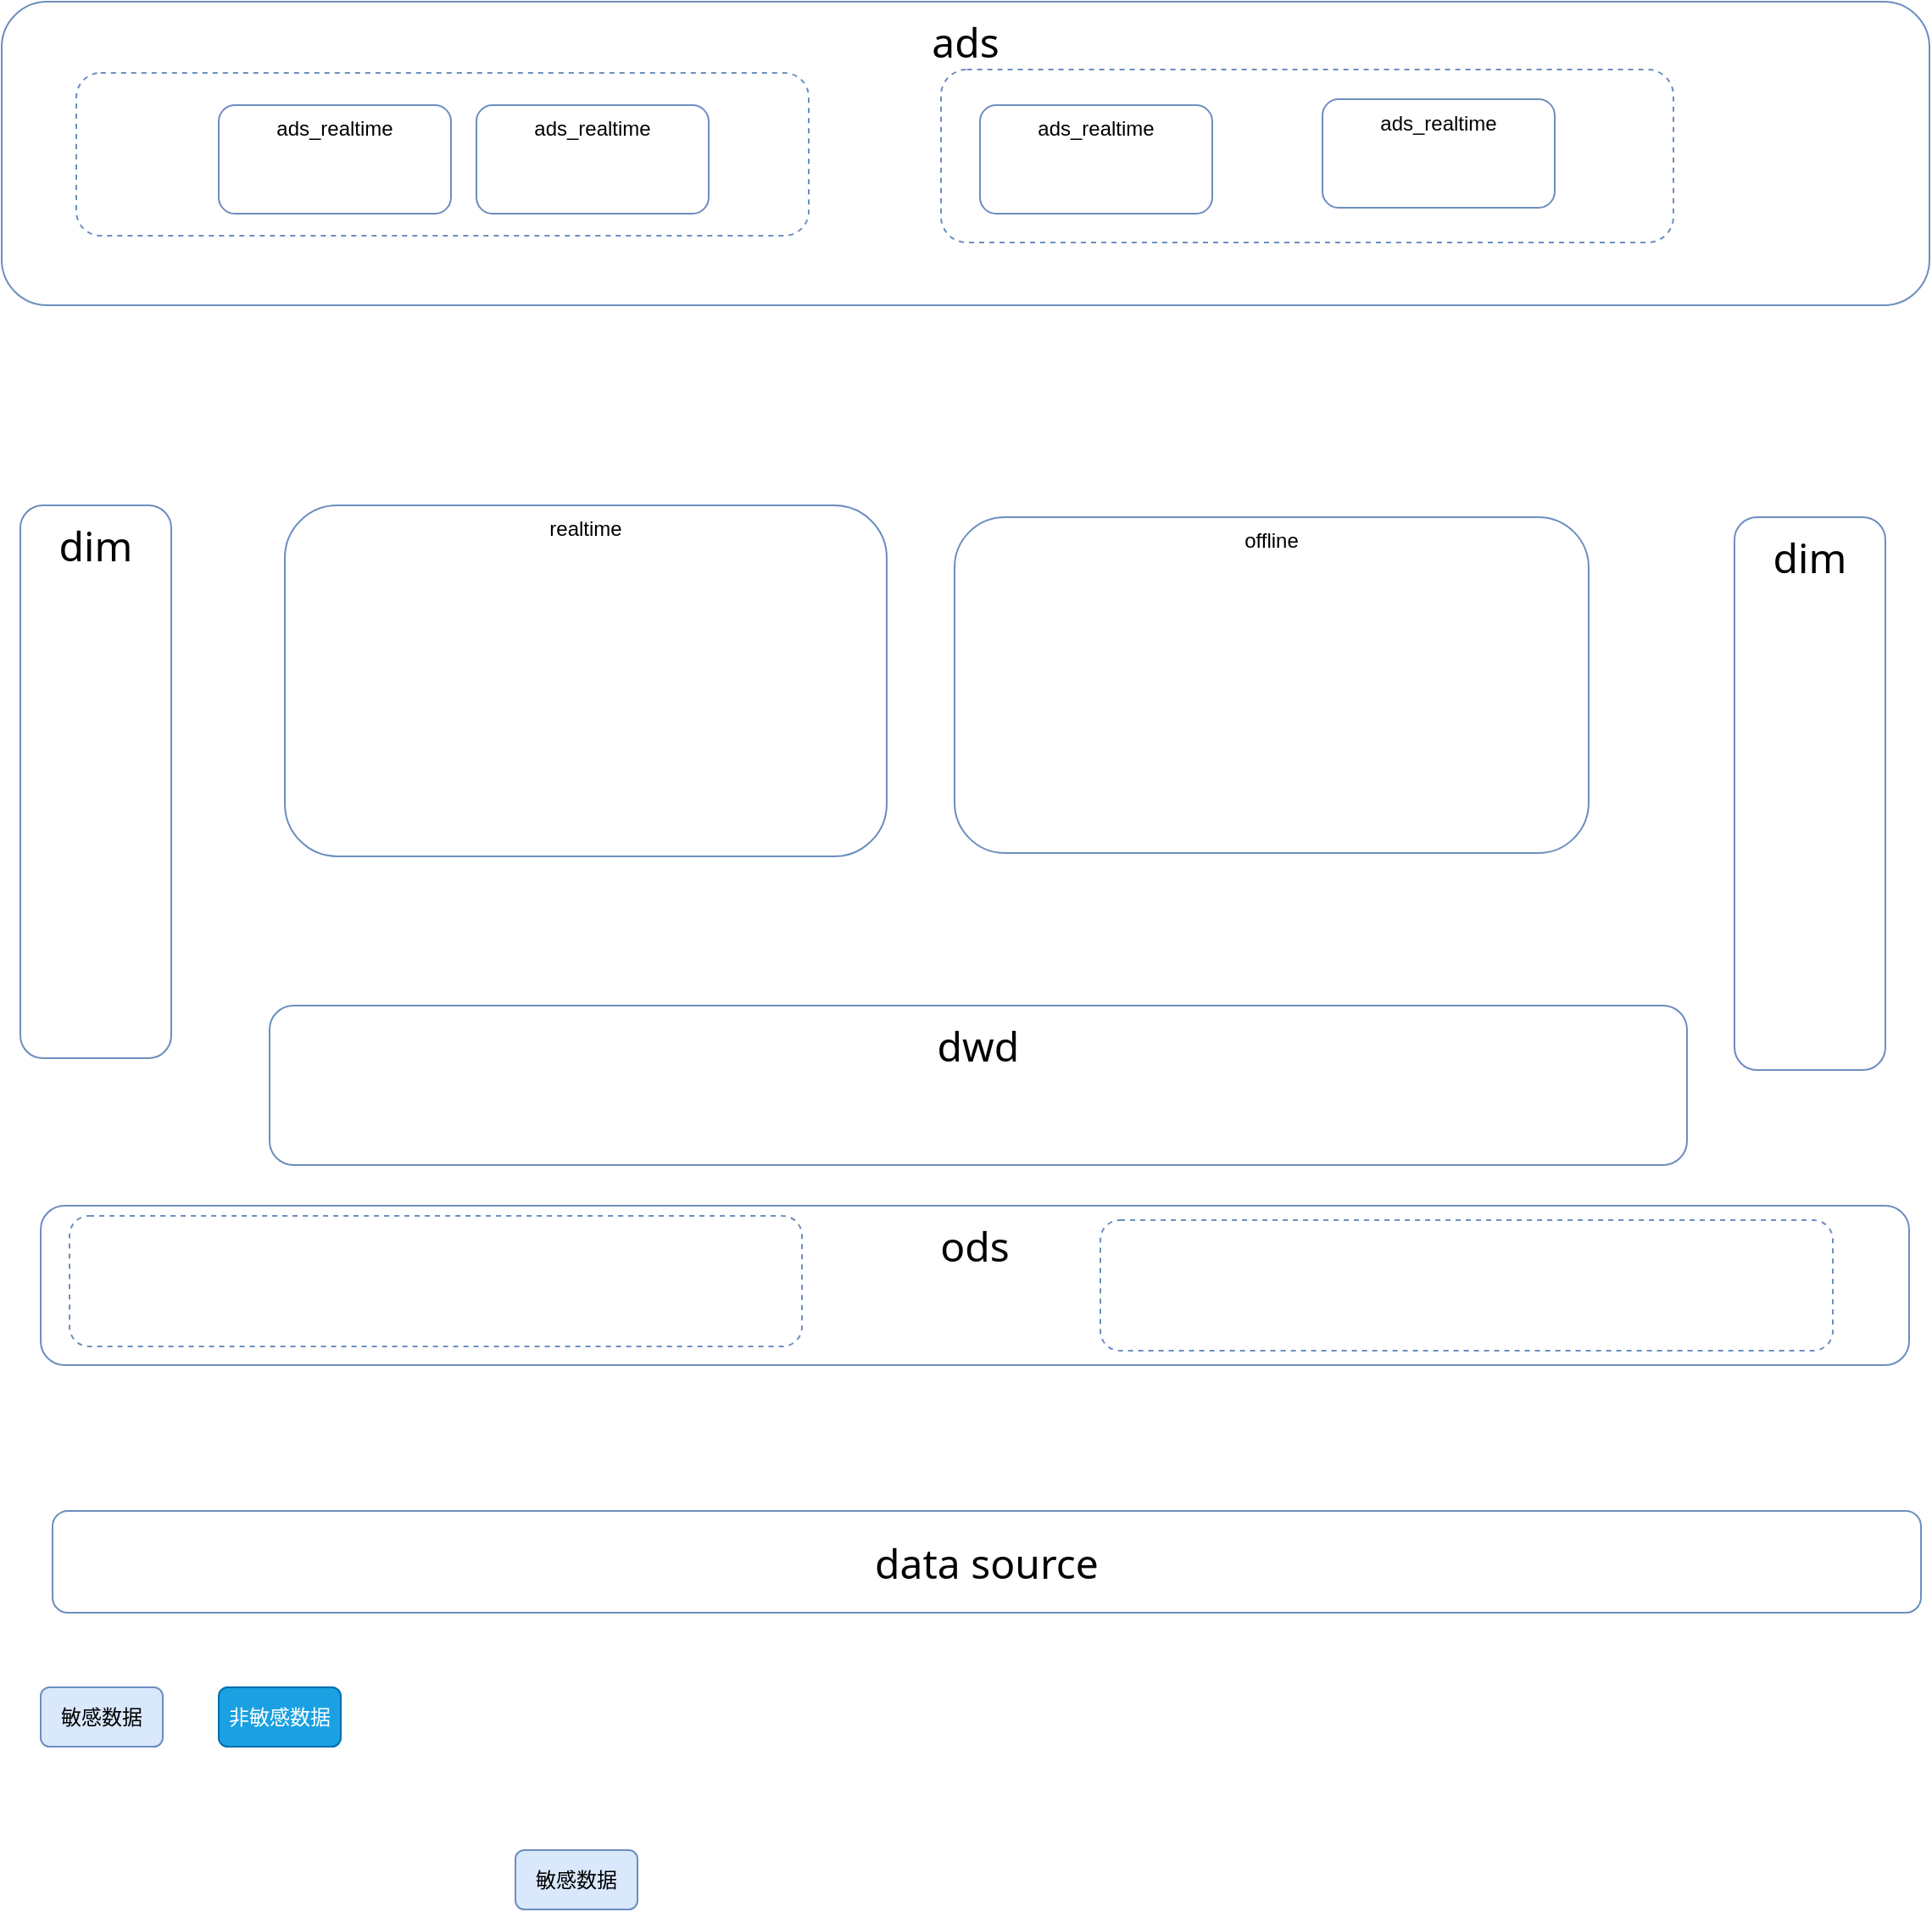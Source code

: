<mxfile version="17.1.3" type="github">
  <diagram id="wFE0QG_FPsp0jaGvCLVb" name="Page-1">
    <mxGraphModel dx="3564" dy="2136" grid="0" gridSize="10" guides="1" tooltips="1" connect="1" arrows="1" fold="1" page="0" pageScale="1" pageWidth="850" pageHeight="1100" math="0" shadow="0">
      <root>
        <mxCell id="0" />
        <mxCell id="1" parent="0" />
        <mxCell id="cfSpo1sAoN0eUYBv1VR0-3" value="敏感数据" style="rounded=1;whiteSpace=wrap;html=1;fillColor=#dae8fc;strokeColor=#6c8ebf;" vertex="1" parent="1">
          <mxGeometry x="-1595" y="27" width="72" height="35" as="geometry" />
        </mxCell>
        <mxCell id="cfSpo1sAoN0eUYBv1VR0-4" value="非敏感数据" style="rounded=1;whiteSpace=wrap;html=1;fillColor=#1ba1e2;strokeColor=#006EAF;fontColor=#ffffff;" vertex="1" parent="1">
          <mxGeometry x="-1490" y="27" width="72" height="35" as="geometry" />
        </mxCell>
        <mxCell id="cfSpo1sAoN0eUYBv1VR0-5" value="&lt;p style=&quot;line-height: normal ; margin-top: 0pt ; margin-bottom: 0pt ; margin-left: 0in ; margin-right: 0in ; text-indent: 0in ; text-align: left ; direction: ltr ; unicode-bidi: embed ; word-break: normal&quot;&gt;&lt;span style=&quot;font-size: 18pt ; font-family: &amp;#34;segoe ui&amp;#34; ; letter-spacing: 0pt ; vertical-align: baseline&quot;&gt;data source&lt;/span&gt;&lt;/p&gt;" style="rounded=1;whiteSpace=wrap;html=1;fillColor=none;strokeColor=#6c8ebf;" vertex="1" parent="1">
          <mxGeometry x="-1588" y="-77" width="1102" height="60" as="geometry" />
        </mxCell>
        <mxCell id="cfSpo1sAoN0eUYBv1VR0-1" value="&lt;p style=&quot;line-height: normal ; margin-top: 0pt ; margin-bottom: 0pt ; margin-left: 0in ; margin-right: 0in ; text-indent: 0in ; text-align: left ; direction: ltr ; unicode-bidi: embed ; word-break: normal&quot;&gt;&lt;font face=&quot;segoe ui&quot;&gt;&lt;span style=&quot;font-size: 24px&quot;&gt;ods&lt;/span&gt;&lt;/font&gt;&lt;/p&gt;" style="rounded=1;whiteSpace=wrap;html=1;fillColor=none;strokeColor=#6c8ebf;verticalAlign=top;" vertex="1" parent="1">
          <mxGeometry x="-1595" y="-257" width="1102" height="94" as="geometry" />
        </mxCell>
        <mxCell id="cfSpo1sAoN0eUYBv1VR0-7" value="&lt;p style=&quot;line-height: normal ; margin-top: 0pt ; margin-bottom: 0pt ; margin-left: 0in ; margin-right: 0in ; text-indent: 0in ; text-align: left ; direction: ltr ; unicode-bidi: embed ; word-break: normal&quot;&gt;&lt;br&gt;&lt;/p&gt;" style="rounded=1;whiteSpace=wrap;html=1;fillColor=none;strokeColor=#6c8ebf;verticalAlign=top;dashed=1;" vertex="1" parent="1">
          <mxGeometry x="-1578" y="-251" width="432" height="77" as="geometry" />
        </mxCell>
        <mxCell id="cfSpo1sAoN0eUYBv1VR0-9" value="&lt;p style=&quot;line-height: normal ; margin-top: 0pt ; margin-bottom: 0pt ; margin-left: 0in ; margin-right: 0in ; text-indent: 0in ; text-align: left ; direction: ltr ; unicode-bidi: embed ; word-break: normal&quot;&gt;&lt;br&gt;&lt;/p&gt;" style="rounded=1;whiteSpace=wrap;html=1;fillColor=none;strokeColor=#6c8ebf;verticalAlign=top;dashed=1;" vertex="1" parent="1">
          <mxGeometry x="-970" y="-248.5" width="432" height="77" as="geometry" />
        </mxCell>
        <mxCell id="cfSpo1sAoN0eUYBv1VR0-10" value="敏感数据" style="rounded=1;whiteSpace=wrap;html=1;fillColor=#dae8fc;strokeColor=#6c8ebf;" vertex="1" parent="1">
          <mxGeometry x="-1315" y="123" width="72" height="35" as="geometry" />
        </mxCell>
        <mxCell id="cfSpo1sAoN0eUYBv1VR0-11" value="&lt;p style=&quot;line-height: normal ; margin-top: 0pt ; margin-bottom: 0pt ; margin-left: 0in ; margin-right: 0in ; text-indent: 0in ; text-align: left ; direction: ltr ; unicode-bidi: embed ; word-break: normal&quot;&gt;offline&lt;/p&gt;" style="rounded=1;whiteSpace=wrap;html=1;fillColor=none;strokeColor=#6c8ebf;verticalAlign=top;" vertex="1" parent="1">
          <mxGeometry x="-1056" y="-663" width="374" height="198" as="geometry" />
        </mxCell>
        <mxCell id="cfSpo1sAoN0eUYBv1VR0-15" value="&lt;p style=&quot;line-height: normal ; margin-top: 0pt ; margin-bottom: 0pt ; margin-left: 0in ; margin-right: 0in ; text-indent: 0in ; text-align: left ; direction: ltr ; unicode-bidi: embed ; word-break: normal&quot;&gt;realtime&lt;/p&gt;" style="rounded=1;whiteSpace=wrap;html=1;fillColor=none;strokeColor=#6c8ebf;verticalAlign=top;" vertex="1" parent="1">
          <mxGeometry x="-1451" y="-670" width="355" height="207" as="geometry" />
        </mxCell>
        <mxCell id="cfSpo1sAoN0eUYBv1VR0-16" value="&lt;p style=&quot;line-height: normal ; margin-top: 0pt ; margin-bottom: 0pt ; margin-left: 0in ; margin-right: 0in ; text-indent: 0in ; text-align: left ; direction: ltr ; unicode-bidi: embed ; word-break: normal&quot;&gt;&lt;font face=&quot;segoe ui&quot;&gt;&lt;span style=&quot;font-size: 24px&quot;&gt;ads&lt;/span&gt;&lt;/font&gt;&lt;/p&gt;" style="rounded=1;whiteSpace=wrap;html=1;fillColor=none;strokeColor=#6c8ebf;verticalAlign=top;" vertex="1" parent="1">
          <mxGeometry x="-1618" y="-967" width="1137" height="179" as="geometry" />
        </mxCell>
        <mxCell id="cfSpo1sAoN0eUYBv1VR0-18" value="&lt;p style=&quot;line-height: normal ; margin-top: 0pt ; margin-bottom: 0pt ; margin-left: 0in ; margin-right: 0in ; text-indent: 0in ; text-align: left ; direction: ltr ; unicode-bidi: embed ; word-break: normal&quot;&gt;&lt;font face=&quot;segoe ui&quot;&gt;&lt;span style=&quot;font-size: 24px&quot;&gt;dim&lt;/span&gt;&lt;/font&gt;&lt;/p&gt;" style="rounded=1;whiteSpace=wrap;html=1;fillColor=none;strokeColor=#6c8ebf;verticalAlign=top;" vertex="1" parent="1">
          <mxGeometry x="-1607" y="-670" width="89" height="326" as="geometry" />
        </mxCell>
        <mxCell id="cfSpo1sAoN0eUYBv1VR0-20" value="&lt;p style=&quot;line-height: normal ; margin-top: 0pt ; margin-bottom: 0pt ; margin-left: 0in ; margin-right: 0in ; text-indent: 0in ; text-align: left ; direction: ltr ; unicode-bidi: embed ; word-break: normal&quot;&gt;&lt;font face=&quot;segoe ui&quot;&gt;&lt;span style=&quot;font-size: 24px&quot;&gt;dim&lt;/span&gt;&lt;/font&gt;&lt;/p&gt;" style="rounded=1;whiteSpace=wrap;html=1;fillColor=none;strokeColor=#6c8ebf;verticalAlign=top;" vertex="1" parent="1">
          <mxGeometry x="-596" y="-663" width="89" height="326" as="geometry" />
        </mxCell>
        <mxCell id="cfSpo1sAoN0eUYBv1VR0-22" value="&lt;p style=&quot;line-height: normal ; margin-top: 0pt ; margin-bottom: 0pt ; margin-left: 0in ; margin-right: 0in ; text-indent: 0in ; text-align: left ; direction: ltr ; unicode-bidi: embed ; word-break: normal&quot;&gt;&lt;font face=&quot;segoe ui&quot;&gt;&lt;span style=&quot;font-size: 24px&quot;&gt;dwd&lt;/span&gt;&lt;/font&gt;&lt;/p&gt;" style="rounded=1;whiteSpace=wrap;html=1;fillColor=none;strokeColor=#6c8ebf;verticalAlign=top;" vertex="1" parent="1">
          <mxGeometry x="-1460" y="-375" width="836" height="94" as="geometry" />
        </mxCell>
        <mxCell id="cfSpo1sAoN0eUYBv1VR0-24" value="&lt;p style=&quot;line-height: normal ; margin-top: 0pt ; margin-bottom: 0pt ; margin-left: 0in ; margin-right: 0in ; text-indent: 0in ; text-align: left ; direction: ltr ; unicode-bidi: embed ; word-break: normal&quot;&gt;ads_realtime&lt;/p&gt;" style="rounded=1;whiteSpace=wrap;html=1;fillColor=none;strokeColor=#6c8ebf;verticalAlign=top;" vertex="1" parent="1">
          <mxGeometry x="-1490" y="-906" width="137" height="64" as="geometry" />
        </mxCell>
        <mxCell id="cfSpo1sAoN0eUYBv1VR0-26" value="&lt;p style=&quot;line-height: normal ; margin-top: 0pt ; margin-bottom: 0pt ; margin-left: 0in ; margin-right: 0in ; text-indent: 0in ; text-align: left ; direction: ltr ; unicode-bidi: embed ; word-break: normal&quot;&gt;ads_realtime&lt;/p&gt;" style="rounded=1;whiteSpace=wrap;html=1;fillColor=none;strokeColor=#6c8ebf;verticalAlign=top;" vertex="1" parent="1">
          <mxGeometry x="-1338" y="-906" width="137" height="64" as="geometry" />
        </mxCell>
        <mxCell id="cfSpo1sAoN0eUYBv1VR0-27" value="&lt;p style=&quot;line-height: normal ; margin-top: 0pt ; margin-bottom: 0pt ; margin-left: 0in ; margin-right: 0in ; text-indent: 0in ; text-align: left ; direction: ltr ; unicode-bidi: embed ; word-break: normal&quot;&gt;ads_realtime&lt;/p&gt;" style="rounded=1;whiteSpace=wrap;html=1;fillColor=none;strokeColor=#6c8ebf;verticalAlign=top;" vertex="1" parent="1">
          <mxGeometry x="-1041" y="-906" width="137" height="64" as="geometry" />
        </mxCell>
        <mxCell id="cfSpo1sAoN0eUYBv1VR0-28" value="&lt;p style=&quot;line-height: normal ; margin-top: 0pt ; margin-bottom: 0pt ; margin-left: 0in ; margin-right: 0in ; text-indent: 0in ; text-align: left ; direction: ltr ; unicode-bidi: embed ; word-break: normal&quot;&gt;ads_realtime&lt;/p&gt;" style="rounded=1;whiteSpace=wrap;html=1;fillColor=none;strokeColor=#6c8ebf;verticalAlign=top;" vertex="1" parent="1">
          <mxGeometry x="-839" y="-909.5" width="137" height="64" as="geometry" />
        </mxCell>
        <mxCell id="cfSpo1sAoN0eUYBv1VR0-29" value="&lt;p style=&quot;line-height: normal ; margin-top: 0pt ; margin-bottom: 0pt ; margin-left: 0in ; margin-right: 0in ; text-indent: 0in ; text-align: left ; direction: ltr ; unicode-bidi: embed ; word-break: normal&quot;&gt;&lt;br&gt;&lt;/p&gt;" style="rounded=1;whiteSpace=wrap;html=1;fillColor=none;strokeColor=#6c8ebf;verticalAlign=top;dashed=1;" vertex="1" parent="1">
          <mxGeometry x="-1574" y="-925" width="432" height="96" as="geometry" />
        </mxCell>
        <mxCell id="cfSpo1sAoN0eUYBv1VR0-30" value="&lt;p style=&quot;line-height: normal ; margin-top: 0pt ; margin-bottom: 0pt ; margin-left: 0in ; margin-right: 0in ; text-indent: 0in ; text-align: left ; direction: ltr ; unicode-bidi: embed ; word-break: normal&quot;&gt;&lt;br&gt;&lt;/p&gt;" style="rounded=1;whiteSpace=wrap;html=1;fillColor=none;strokeColor=#6c8ebf;verticalAlign=top;dashed=1;" vertex="1" parent="1">
          <mxGeometry x="-1064" y="-927" width="432" height="102" as="geometry" />
        </mxCell>
      </root>
    </mxGraphModel>
  </diagram>
</mxfile>
